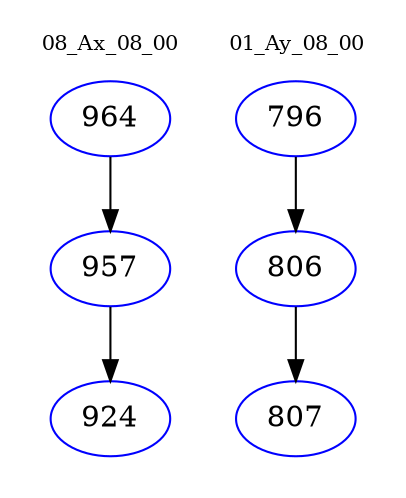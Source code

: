 digraph{
subgraph cluster_0 {
color = white
label = "08_Ax_08_00";
fontsize=10;
T0_964 [label="964", color="blue"]
T0_964 -> T0_957 [color="black"]
T0_957 [label="957", color="blue"]
T0_957 -> T0_924 [color="black"]
T0_924 [label="924", color="blue"]
}
subgraph cluster_1 {
color = white
label = "01_Ay_08_00";
fontsize=10;
T1_796 [label="796", color="blue"]
T1_796 -> T1_806 [color="black"]
T1_806 [label="806", color="blue"]
T1_806 -> T1_807 [color="black"]
T1_807 [label="807", color="blue"]
}
}
